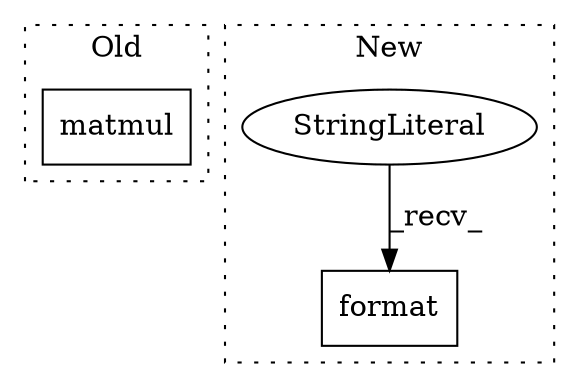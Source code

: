 digraph G {
subgraph cluster0 {
1 [label="matmul" a="32" s="2498,2527" l="7,1" shape="box"];
label = "Old";
style="dotted";
}
subgraph cluster1 {
2 [label="format" a="32" s="3936,4015" l="7,1" shape="box"];
3 [label="StringLiteral" a="45" s="3899" l="36" shape="ellipse"];
label = "New";
style="dotted";
}
3 -> 2 [label="_recv_"];
}